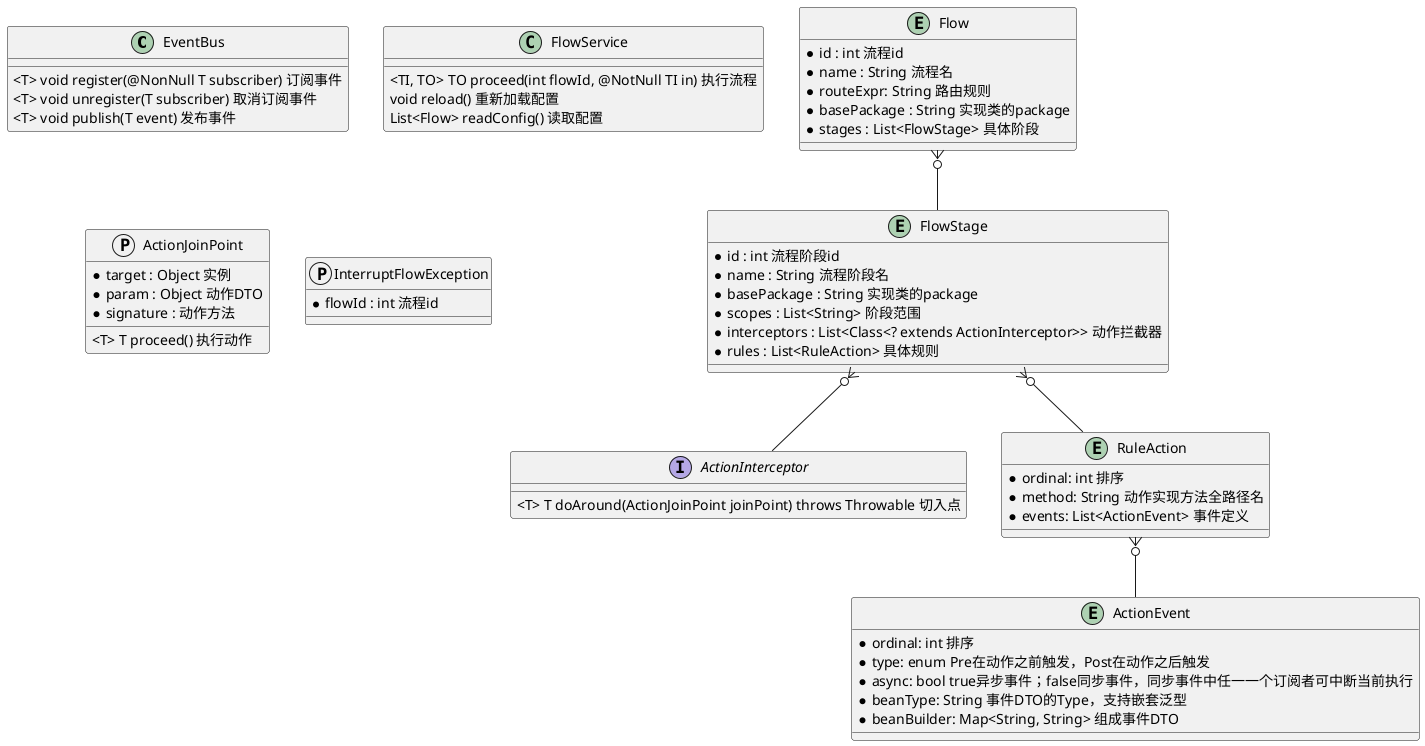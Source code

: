 @startuml
class EventBus{

}
EventBus : <T> void register(@NonNull T subscriber) 订阅事件
EventBus : <T> void unregister(T subscriber) 取消订阅事件
EventBus : <T> void publish(T event) 发布事件

class FlowService{

}
FlowService : <TI, TO> TO proceed(int flowId, @NotNull TI in) 执行流程
FlowService : void reload() 重新加载配置
FlowService : List<Flow> readConfig() 读取配置

interface ActionInterceptor{

}
ActionInterceptor : <T> T doAround(ActionJoinPoint joinPoint) throws Throwable 切入点
protocol ActionJoinPoint{
    * target : Object 实例
    * param : Object 动作DTO
    * signature : 动作方法
}
ActionJoinPoint : <T> T proceed() 执行动作
protocol InterruptFlowException{
    * flowId : int 流程id
}

entity Flow {
    * id : int 流程id
    * name : String 流程名
    * routeExpr: String 路由规则
    * basePackage : String 实现类的package
    * stages : List<FlowStage> 具体阶段
}

entity FlowStage {
    * id : int 流程阶段id
    * name : String 流程阶段名
    * basePackage : String 实现类的package
    * scopes : List<String> 阶段范围
    * interceptors : List<Class<? extends ActionInterceptor>> 动作拦截器
    * rules : List<RuleAction> 具体规则
}

entity RuleAction{
    * ordinal: int 排序
    * method: String 动作实现方法全路径名
    * events: List<ActionEvent> 事件定义
}

entity ActionEvent{
    * ordinal: int 排序
    * type: enum Pre在动作之前触发，Post在动作之后触发
    * async: bool true异步事件；false同步事件，同步事件中任一一个订阅者可中断当前执行
    * beanType: String 事件DTO的Type，支持嵌套泛型
    * beanBuilder: Map<String, String> 组成事件DTO
}

Flow }o-- FlowStage
FlowStage }o-- RuleAction
RuleAction }o-- ActionEvent
FlowStage }o-- ActionInterceptor
@enduml